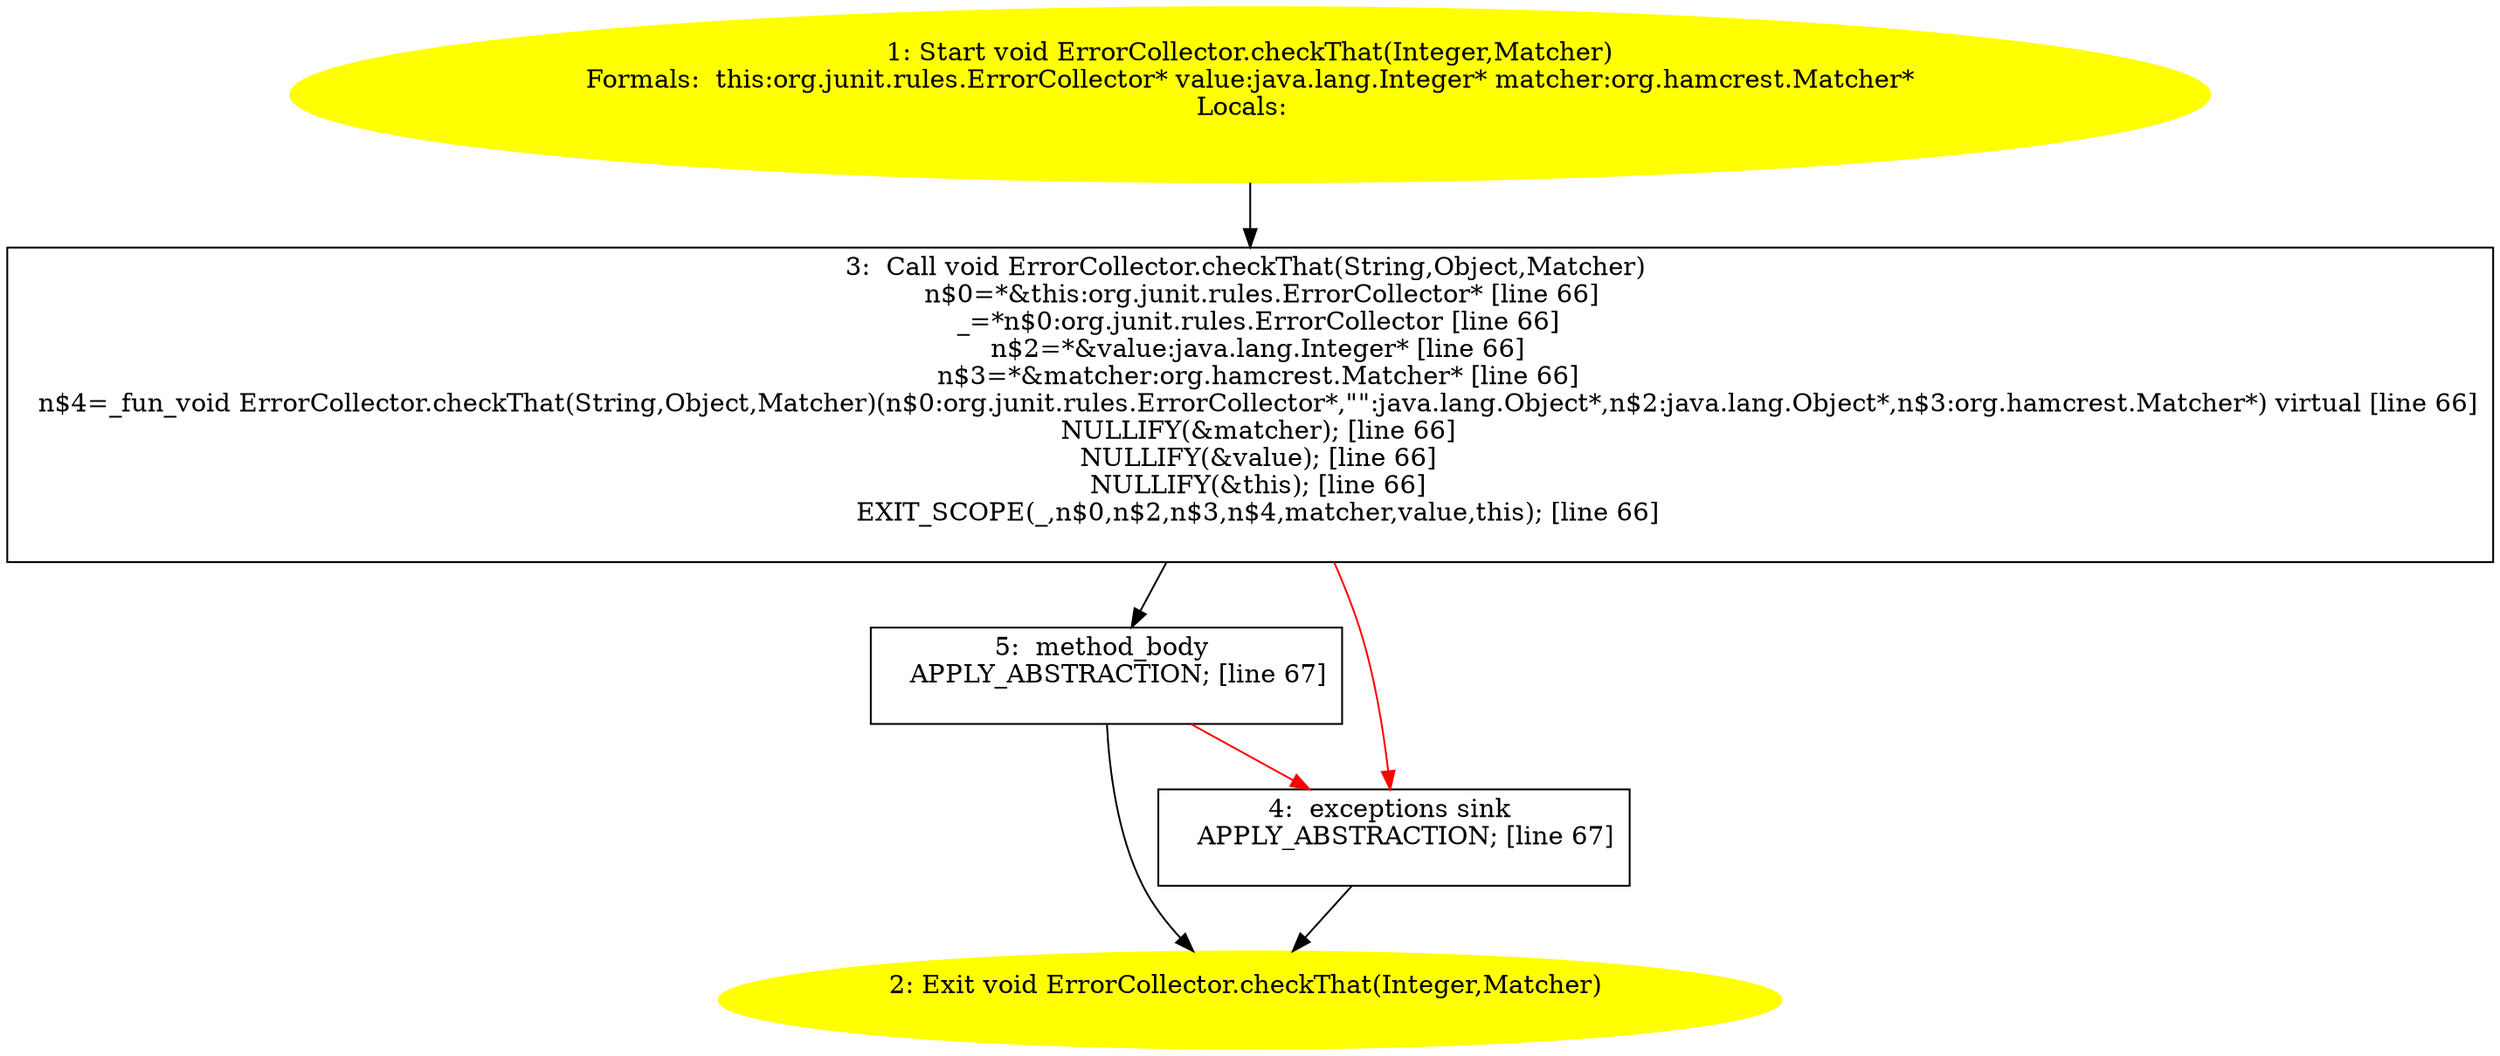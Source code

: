 /* @generated */
digraph cfg {
"org.junit.rules.ErrorCollector.checkThat(java.lang.Integer,org.hamcrest.Matcher):void.794aa69f6c4f47717fabe46dfb773a01_1" [label="1: Start void ErrorCollector.checkThat(Integer,Matcher)\nFormals:  this:org.junit.rules.ErrorCollector* value:java.lang.Integer* matcher:org.hamcrest.Matcher*\nLocals:  \n  " color=yellow style=filled]
	

	 "org.junit.rules.ErrorCollector.checkThat(java.lang.Integer,org.hamcrest.Matcher):void.794aa69f6c4f47717fabe46dfb773a01_1" -> "org.junit.rules.ErrorCollector.checkThat(java.lang.Integer,org.hamcrest.Matcher):void.794aa69f6c4f47717fabe46dfb773a01_3" ;
"org.junit.rules.ErrorCollector.checkThat(java.lang.Integer,org.hamcrest.Matcher):void.794aa69f6c4f47717fabe46dfb773a01_2" [label="2: Exit void ErrorCollector.checkThat(Integer,Matcher) \n  " color=yellow style=filled]
	

"org.junit.rules.ErrorCollector.checkThat(java.lang.Integer,org.hamcrest.Matcher):void.794aa69f6c4f47717fabe46dfb773a01_3" [label="3:  Call void ErrorCollector.checkThat(String,Object,Matcher) \n   n$0=*&this:org.junit.rules.ErrorCollector* [line 66]\n  _=*n$0:org.junit.rules.ErrorCollector [line 66]\n  n$2=*&value:java.lang.Integer* [line 66]\n  n$3=*&matcher:org.hamcrest.Matcher* [line 66]\n  n$4=_fun_void ErrorCollector.checkThat(String,Object,Matcher)(n$0:org.junit.rules.ErrorCollector*,\"\":java.lang.Object*,n$2:java.lang.Object*,n$3:org.hamcrest.Matcher*) virtual [line 66]\n  NULLIFY(&matcher); [line 66]\n  NULLIFY(&value); [line 66]\n  NULLIFY(&this); [line 66]\n  EXIT_SCOPE(_,n$0,n$2,n$3,n$4,matcher,value,this); [line 66]\n " shape="box"]
	

	 "org.junit.rules.ErrorCollector.checkThat(java.lang.Integer,org.hamcrest.Matcher):void.794aa69f6c4f47717fabe46dfb773a01_3" -> "org.junit.rules.ErrorCollector.checkThat(java.lang.Integer,org.hamcrest.Matcher):void.794aa69f6c4f47717fabe46dfb773a01_5" ;
	 "org.junit.rules.ErrorCollector.checkThat(java.lang.Integer,org.hamcrest.Matcher):void.794aa69f6c4f47717fabe46dfb773a01_3" -> "org.junit.rules.ErrorCollector.checkThat(java.lang.Integer,org.hamcrest.Matcher):void.794aa69f6c4f47717fabe46dfb773a01_4" [color="red" ];
"org.junit.rules.ErrorCollector.checkThat(java.lang.Integer,org.hamcrest.Matcher):void.794aa69f6c4f47717fabe46dfb773a01_4" [label="4:  exceptions sink \n   APPLY_ABSTRACTION; [line 67]\n " shape="box"]
	

	 "org.junit.rules.ErrorCollector.checkThat(java.lang.Integer,org.hamcrest.Matcher):void.794aa69f6c4f47717fabe46dfb773a01_4" -> "org.junit.rules.ErrorCollector.checkThat(java.lang.Integer,org.hamcrest.Matcher):void.794aa69f6c4f47717fabe46dfb773a01_2" ;
"org.junit.rules.ErrorCollector.checkThat(java.lang.Integer,org.hamcrest.Matcher):void.794aa69f6c4f47717fabe46dfb773a01_5" [label="5:  method_body \n   APPLY_ABSTRACTION; [line 67]\n " shape="box"]
	

	 "org.junit.rules.ErrorCollector.checkThat(java.lang.Integer,org.hamcrest.Matcher):void.794aa69f6c4f47717fabe46dfb773a01_5" -> "org.junit.rules.ErrorCollector.checkThat(java.lang.Integer,org.hamcrest.Matcher):void.794aa69f6c4f47717fabe46dfb773a01_2" ;
	 "org.junit.rules.ErrorCollector.checkThat(java.lang.Integer,org.hamcrest.Matcher):void.794aa69f6c4f47717fabe46dfb773a01_5" -> "org.junit.rules.ErrorCollector.checkThat(java.lang.Integer,org.hamcrest.Matcher):void.794aa69f6c4f47717fabe46dfb773a01_4" [color="red" ];
}
